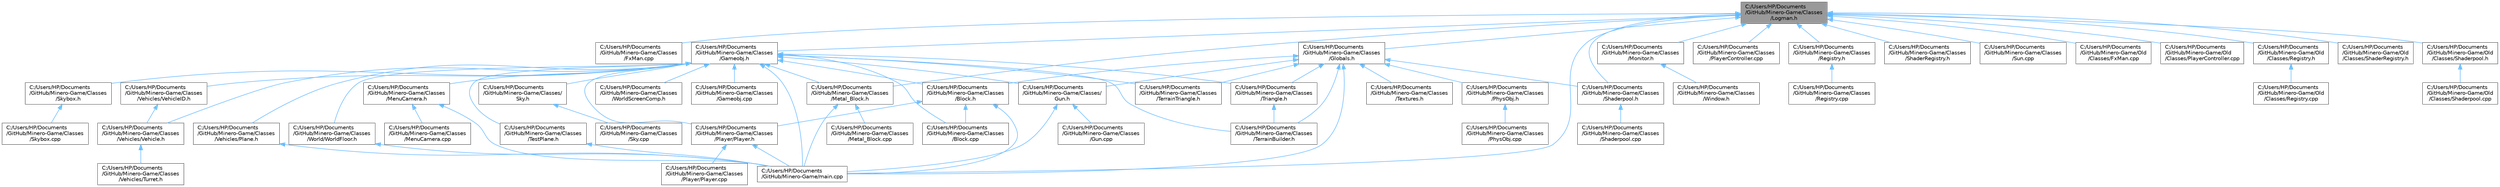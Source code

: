 digraph "C:/Users/HP/Documents/GitHub/Minero-Game/Classes/Logman.h"
{
 // LATEX_PDF_SIZE
  bgcolor="transparent";
  edge [fontname=Helvetica,fontsize=10,labelfontname=Helvetica,labelfontsize=10];
  node [fontname=Helvetica,fontsize=10,shape=box,height=0.2,width=0.4];
  Node1 [id="Node000001",label="C:/Users/HP/Documents\l/GitHub/Minero-Game/Classes\l/Logman.h",height=0.2,width=0.4,color="gray40", fillcolor="grey60", style="filled", fontcolor="black",tooltip=" "];
  Node1 -> Node2 [id="edge1_Node000001_Node000002",dir="back",color="steelblue1",style="solid",tooltip=" "];
  Node2 [id="Node000002",label="C:/Users/HP/Documents\l/GitHub/Minero-Game/Classes\l/FxMan.cpp",height=0.2,width=0.4,color="grey40", fillcolor="white", style="filled",URL="$_classes_2_fx_man_8cpp.html",tooltip=" "];
  Node1 -> Node3 [id="edge2_Node000001_Node000003",dir="back",color="steelblue1",style="solid",tooltip=" "];
  Node3 [id="Node000003",label="C:/Users/HP/Documents\l/GitHub/Minero-Game/Classes\l/Gameobj.h",height=0.2,width=0.4,color="grey40", fillcolor="white", style="filled",URL="$_classes_2_gameobj_8h.html",tooltip=" "];
  Node3 -> Node4 [id="edge3_Node000003_Node000004",dir="back",color="steelblue1",style="solid",tooltip=" "];
  Node4 [id="Node000004",label="C:/Users/HP/Documents\l/GitHub/Minero-Game/Classes\l/Block.cpp",height=0.2,width=0.4,color="grey40", fillcolor="white", style="filled",URL="$_classes_2_block_8cpp.html",tooltip=" "];
  Node3 -> Node5 [id="edge4_Node000003_Node000005",dir="back",color="steelblue1",style="solid",tooltip=" "];
  Node5 [id="Node000005",label="C:/Users/HP/Documents\l/GitHub/Minero-Game/Classes\l/Block.h",height=0.2,width=0.4,color="grey40", fillcolor="white", style="filled",URL="$_classes_2_block_8h.html",tooltip=" "];
  Node5 -> Node4 [id="edge5_Node000005_Node000004",dir="back",color="steelblue1",style="solid",tooltip=" "];
  Node5 -> Node6 [id="edge6_Node000005_Node000006",dir="back",color="steelblue1",style="solid",tooltip=" "];
  Node6 [id="Node000006",label="C:/Users/HP/Documents\l/GitHub/Minero-Game/Classes\l/Player/Player.h",height=0.2,width=0.4,color="grey40", fillcolor="white", style="filled",URL="$_classes_2_player_2_player_8h.html",tooltip=" "];
  Node6 -> Node7 [id="edge7_Node000006_Node000007",dir="back",color="steelblue1",style="solid",tooltip=" "];
  Node7 [id="Node000007",label="C:/Users/HP/Documents\l/GitHub/Minero-Game/Classes\l/Player/Player.cpp",height=0.2,width=0.4,color="grey40", fillcolor="white", style="filled",URL="$_classes_2_player_2_player_8cpp.html",tooltip=" "];
  Node6 -> Node8 [id="edge8_Node000006_Node000008",dir="back",color="steelblue1",style="solid",tooltip=" "];
  Node8 [id="Node000008",label="C:/Users/HP/Documents\l/GitHub/Minero-Game/main.cpp",height=0.2,width=0.4,color="grey40", fillcolor="white", style="filled",URL="$main_8cpp.html",tooltip=" "];
  Node5 -> Node8 [id="edge9_Node000005_Node000008",dir="back",color="steelblue1",style="solid",tooltip=" "];
  Node3 -> Node9 [id="edge10_Node000003_Node000009",dir="back",color="steelblue1",style="solid",tooltip=" "];
  Node9 [id="Node000009",label="C:/Users/HP/Documents\l/GitHub/Minero-Game/Classes\l/Gameobj.cpp",height=0.2,width=0.4,color="grey40", fillcolor="white", style="filled",URL="$_classes_2_gameobj_8cpp.html",tooltip=" "];
  Node3 -> Node10 [id="edge11_Node000003_Node000010",dir="back",color="steelblue1",style="solid",tooltip=" "];
  Node10 [id="Node000010",label="C:/Users/HP/Documents\l/GitHub/Minero-Game/Classes/\lGun.h",height=0.2,width=0.4,color="grey40", fillcolor="white", style="filled",URL="$_classes_2_gun_8h.html",tooltip=" "];
  Node10 -> Node11 [id="edge12_Node000010_Node000011",dir="back",color="steelblue1",style="solid",tooltip=" "];
  Node11 [id="Node000011",label="C:/Users/HP/Documents\l/GitHub/Minero-Game/Classes\l/Gun.cpp",height=0.2,width=0.4,color="grey40", fillcolor="white", style="filled",URL="$_classes_2_gun_8cpp.html",tooltip=" "];
  Node10 -> Node8 [id="edge13_Node000010_Node000008",dir="back",color="steelblue1",style="solid",tooltip=" "];
  Node3 -> Node12 [id="edge14_Node000003_Node000012",dir="back",color="steelblue1",style="solid",tooltip=" "];
  Node12 [id="Node000012",label="C:/Users/HP/Documents\l/GitHub/Minero-Game/Classes\l/MenuCamera.h",height=0.2,width=0.4,color="grey40", fillcolor="white", style="filled",URL="$_classes_2_menu_camera_8h.html",tooltip=" "];
  Node12 -> Node13 [id="edge15_Node000012_Node000013",dir="back",color="steelblue1",style="solid",tooltip=" "];
  Node13 [id="Node000013",label="C:/Users/HP/Documents\l/GitHub/Minero-Game/Classes\l/MenuCamera.cpp",height=0.2,width=0.4,color="grey40", fillcolor="white", style="filled",URL="$_classes_2_menu_camera_8cpp.html",tooltip=" "];
  Node12 -> Node8 [id="edge16_Node000012_Node000008",dir="back",color="steelblue1",style="solid",tooltip=" "];
  Node3 -> Node14 [id="edge17_Node000003_Node000014",dir="back",color="steelblue1",style="solid",tooltip=" "];
  Node14 [id="Node000014",label="C:/Users/HP/Documents\l/GitHub/Minero-Game/Classes\l/Metal_Block.h",height=0.2,width=0.4,color="grey40", fillcolor="white", style="filled",URL="$_classes_2_metal___block_8h.html",tooltip=" "];
  Node14 -> Node15 [id="edge18_Node000014_Node000015",dir="back",color="steelblue1",style="solid",tooltip=" "];
  Node15 [id="Node000015",label="C:/Users/HP/Documents\l/GitHub/Minero-Game/Classes\l/Metal_Block.cpp",height=0.2,width=0.4,color="grey40", fillcolor="white", style="filled",URL="$_classes_2_metal___block_8cpp.html",tooltip=" "];
  Node14 -> Node8 [id="edge19_Node000014_Node000008",dir="back",color="steelblue1",style="solid",tooltip=" "];
  Node3 -> Node6 [id="edge20_Node000003_Node000006",dir="back",color="steelblue1",style="solid",tooltip=" "];
  Node3 -> Node16 [id="edge21_Node000003_Node000016",dir="back",color="steelblue1",style="solid",tooltip=" "];
  Node16 [id="Node000016",label="C:/Users/HP/Documents\l/GitHub/Minero-Game/Classes/\lSky.h",height=0.2,width=0.4,color="grey40", fillcolor="white", style="filled",URL="$_classes_2_sky_8h.html",tooltip=" "];
  Node16 -> Node17 [id="edge22_Node000016_Node000017",dir="back",color="steelblue1",style="solid",tooltip=" "];
  Node17 [id="Node000017",label="C:/Users/HP/Documents\l/GitHub/Minero-Game/Classes\l/Sky.cpp",height=0.2,width=0.4,color="grey40", fillcolor="white", style="filled",URL="$_classes_2_sky_8cpp.html",tooltip=" "];
  Node3 -> Node18 [id="edge23_Node000003_Node000018",dir="back",color="steelblue1",style="solid",tooltip=" "];
  Node18 [id="Node000018",label="C:/Users/HP/Documents\l/GitHub/Minero-Game/Classes\l/Skybox.h",height=0.2,width=0.4,color="grey40", fillcolor="white", style="filled",URL="$_classes_2_skybox_8h.html",tooltip=" "];
  Node18 -> Node19 [id="edge24_Node000018_Node000019",dir="back",color="steelblue1",style="solid",tooltip=" "];
  Node19 [id="Node000019",label="C:/Users/HP/Documents\l/GitHub/Minero-Game/Classes\l/Skybox.cpp",height=0.2,width=0.4,color="grey40", fillcolor="white", style="filled",URL="$_classes_2_skybox_8cpp.html",tooltip=" "];
  Node3 -> Node20 [id="edge25_Node000003_Node000020",dir="back",color="steelblue1",style="solid",tooltip=" "];
  Node20 [id="Node000020",label="C:/Users/HP/Documents\l/GitHub/Minero-Game/Classes\l/TerrainBuilder.h",height=0.2,width=0.4,color="grey40", fillcolor="white", style="filled",URL="$_classes_2_terrain_builder_8h.html",tooltip=" "];
  Node3 -> Node21 [id="edge26_Node000003_Node000021",dir="back",color="steelblue1",style="solid",tooltip=" "];
  Node21 [id="Node000021",label="C:/Users/HP/Documents\l/GitHub/Minero-Game/Classes\l/TerrainTriangle.h",height=0.2,width=0.4,color="grey40", fillcolor="white", style="filled",URL="$_classes_2_terrain_triangle_8h.html",tooltip=" "];
  Node3 -> Node22 [id="edge27_Node000003_Node000022",dir="back",color="steelblue1",style="solid",tooltip=" "];
  Node22 [id="Node000022",label="C:/Users/HP/Documents\l/GitHub/Minero-Game/Classes\l/TestPlane.h",height=0.2,width=0.4,color="grey40", fillcolor="white", style="filled",URL="$_classes_2_test_plane_8h.html",tooltip=" "];
  Node22 -> Node8 [id="edge28_Node000022_Node000008",dir="back",color="steelblue1",style="solid",tooltip=" "];
  Node3 -> Node23 [id="edge29_Node000003_Node000023",dir="back",color="steelblue1",style="solid",tooltip=" "];
  Node23 [id="Node000023",label="C:/Users/HP/Documents\l/GitHub/Minero-Game/Classes\l/Triangle.h",height=0.2,width=0.4,color="grey40", fillcolor="white", style="filled",URL="$_classes_2_triangle_8h.html",tooltip=" "];
  Node23 -> Node20 [id="edge30_Node000023_Node000020",dir="back",color="steelblue1",style="solid",tooltip=" "];
  Node3 -> Node24 [id="edge31_Node000003_Node000024",dir="back",color="steelblue1",style="solid",tooltip=" "];
  Node24 [id="Node000024",label="C:/Users/HP/Documents\l/GitHub/Minero-Game/Classes\l/Vehicles/Plane.h",height=0.2,width=0.4,color="grey40", fillcolor="white", style="filled",URL="$_classes_2_vehicles_2_plane_8h.html",tooltip=" "];
  Node24 -> Node8 [id="edge32_Node000024_Node000008",dir="back",color="steelblue1",style="solid",tooltip=" "];
  Node3 -> Node25 [id="edge33_Node000003_Node000025",dir="back",color="steelblue1",style="solid",tooltip=" "];
  Node25 [id="Node000025",label="C:/Users/HP/Documents\l/GitHub/Minero-Game/Classes\l/Vehicles/Vehicle.h",height=0.2,width=0.4,color="grey40", fillcolor="white", style="filled",URL="$_classes_2_vehicles_2_vehicle_8h.html",tooltip=" "];
  Node25 -> Node26 [id="edge34_Node000025_Node000026",dir="back",color="steelblue1",style="solid",tooltip=" "];
  Node26 [id="Node000026",label="C:/Users/HP/Documents\l/GitHub/Minero-Game/Classes\l/Vehicles/Turret.h",height=0.2,width=0.4,color="grey40", fillcolor="white", style="filled",URL="$_classes_2_vehicles_2_turret_8h.html",tooltip=" "];
  Node3 -> Node27 [id="edge35_Node000003_Node000027",dir="back",color="steelblue1",style="solid",tooltip=" "];
  Node27 [id="Node000027",label="C:/Users/HP/Documents\l/GitHub/Minero-Game/Classes\l/Vehicles/VehicleID.h",height=0.2,width=0.4,color="grey40", fillcolor="white", style="filled",URL="$_classes_2_vehicles_2_vehicle_i_d_8h.html",tooltip=" "];
  Node27 -> Node25 [id="edge36_Node000027_Node000025",dir="back",color="steelblue1",style="solid",tooltip=" "];
  Node3 -> Node28 [id="edge37_Node000003_Node000028",dir="back",color="steelblue1",style="solid",tooltip=" "];
  Node28 [id="Node000028",label="C:/Users/HP/Documents\l/GitHub/Minero-Game/Classes\l/World/WorldFloor.h",height=0.2,width=0.4,color="grey40", fillcolor="white", style="filled",URL="$_classes_2_world_2_world_floor_8h.html",tooltip=" "];
  Node28 -> Node8 [id="edge38_Node000028_Node000008",dir="back",color="steelblue1",style="solid",tooltip=" "];
  Node3 -> Node29 [id="edge39_Node000003_Node000029",dir="back",color="steelblue1",style="solid",tooltip=" "];
  Node29 [id="Node000029",label="C:/Users/HP/Documents\l/GitHub/Minero-Game/Classes\l/WorldScreenComp.h",height=0.2,width=0.4,color="grey40", fillcolor="white", style="filled",URL="$_classes_2_world_screen_comp_8h.html",tooltip=" "];
  Node3 -> Node8 [id="edge40_Node000003_Node000008",dir="back",color="steelblue1",style="solid",tooltip=" "];
  Node1 -> Node30 [id="edge41_Node000001_Node000030",dir="back",color="steelblue1",style="solid",tooltip=" "];
  Node30 [id="Node000030",label="C:/Users/HP/Documents\l/GitHub/Minero-Game/Classes\l/Globals.h",height=0.2,width=0.4,color="grey40", fillcolor="white", style="filled",URL="$_classes_2_globals_8h.html",tooltip=" "];
  Node30 -> Node5 [id="edge42_Node000030_Node000005",dir="back",color="steelblue1",style="solid",tooltip=" "];
  Node30 -> Node10 [id="edge43_Node000030_Node000010",dir="back",color="steelblue1",style="solid",tooltip=" "];
  Node30 -> Node31 [id="edge44_Node000030_Node000031",dir="back",color="steelblue1",style="solid",tooltip=" "];
  Node31 [id="Node000031",label="C:/Users/HP/Documents\l/GitHub/Minero-Game/Classes\l/PhysObj.h",height=0.2,width=0.4,color="grey40", fillcolor="white", style="filled",URL="$_classes_2_phys_obj_8h.html",tooltip=" "];
  Node31 -> Node32 [id="edge45_Node000031_Node000032",dir="back",color="steelblue1",style="solid",tooltip=" "];
  Node32 [id="Node000032",label="C:/Users/HP/Documents\l/GitHub/Minero-Game/Classes\l/PhysObj.cpp",height=0.2,width=0.4,color="grey40", fillcolor="white", style="filled",URL="$_classes_2_phys_obj_8cpp.html",tooltip=" "];
  Node30 -> Node33 [id="edge46_Node000030_Node000033",dir="back",color="steelblue1",style="solid",tooltip=" "];
  Node33 [id="Node000033",label="C:/Users/HP/Documents\l/GitHub/Minero-Game/Classes\l/Shaderpool.h",height=0.2,width=0.4,color="grey40", fillcolor="white", style="filled",URL="$_classes_2_shaderpool_8h.html",tooltip=" "];
  Node33 -> Node34 [id="edge47_Node000033_Node000034",dir="back",color="steelblue1",style="solid",tooltip=" "];
  Node34 [id="Node000034",label="C:/Users/HP/Documents\l/GitHub/Minero-Game/Classes\l/Shaderpool.cpp",height=0.2,width=0.4,color="grey40", fillcolor="white", style="filled",URL="$_classes_2_shaderpool_8cpp.html",tooltip=" "];
  Node30 -> Node20 [id="edge48_Node000030_Node000020",dir="back",color="steelblue1",style="solid",tooltip=" "];
  Node30 -> Node21 [id="edge49_Node000030_Node000021",dir="back",color="steelblue1",style="solid",tooltip=" "];
  Node30 -> Node35 [id="edge50_Node000030_Node000035",dir="back",color="steelblue1",style="solid",tooltip=" "];
  Node35 [id="Node000035",label="C:/Users/HP/Documents\l/GitHub/Minero-Game/Classes\l/Textures.h",height=0.2,width=0.4,color="grey40", fillcolor="white", style="filled",URL="$_classes_2_textures_8h.html",tooltip=" "];
  Node30 -> Node23 [id="edge51_Node000030_Node000023",dir="back",color="steelblue1",style="solid",tooltip=" "];
  Node30 -> Node8 [id="edge52_Node000030_Node000008",dir="back",color="steelblue1",style="solid",tooltip=" "];
  Node1 -> Node14 [id="edge53_Node000001_Node000014",dir="back",color="steelblue1",style="solid",tooltip=" "];
  Node1 -> Node36 [id="edge54_Node000001_Node000036",dir="back",color="steelblue1",style="solid",tooltip=" "];
  Node36 [id="Node000036",label="C:/Users/HP/Documents\l/GitHub/Minero-Game/Classes\l/Monitor.h",height=0.2,width=0.4,color="grey40", fillcolor="white", style="filled",URL="$_monitor_8h.html",tooltip=" "];
  Node36 -> Node37 [id="edge55_Node000036_Node000037",dir="back",color="steelblue1",style="solid",tooltip=" "];
  Node37 [id="Node000037",label="C:/Users/HP/Documents\l/GitHub/Minero-Game/Classes\l/Window.h",height=0.2,width=0.4,color="grey40", fillcolor="white", style="filled",URL="$_window_8h.html",tooltip=" "];
  Node1 -> Node38 [id="edge56_Node000001_Node000038",dir="back",color="steelblue1",style="solid",tooltip=" "];
  Node38 [id="Node000038",label="C:/Users/HP/Documents\l/GitHub/Minero-Game/Classes\l/PlayerController.cpp",height=0.2,width=0.4,color="grey40", fillcolor="white", style="filled",URL="$_classes_2_player_controller_8cpp.html",tooltip=" "];
  Node1 -> Node39 [id="edge57_Node000001_Node000039",dir="back",color="steelblue1",style="solid",tooltip=" "];
  Node39 [id="Node000039",label="C:/Users/HP/Documents\l/GitHub/Minero-Game/Classes\l/Registry.h",height=0.2,width=0.4,color="grey40", fillcolor="white", style="filled",URL="$_classes_2_registry_8h.html",tooltip=" "];
  Node39 -> Node40 [id="edge58_Node000039_Node000040",dir="back",color="steelblue1",style="solid",tooltip=" "];
  Node40 [id="Node000040",label="C:/Users/HP/Documents\l/GitHub/Minero-Game/Classes\l/Registry.cpp",height=0.2,width=0.4,color="grey40", fillcolor="white", style="filled",URL="$_classes_2_registry_8cpp.html",tooltip=" "];
  Node1 -> Node41 [id="edge59_Node000001_Node000041",dir="back",color="steelblue1",style="solid",tooltip=" "];
  Node41 [id="Node000041",label="C:/Users/HP/Documents\l/GitHub/Minero-Game/Classes\l/ShaderRegistry.h",height=0.2,width=0.4,color="grey40", fillcolor="white", style="filled",URL="$_classes_2_shader_registry_8h.html",tooltip=" "];
  Node1 -> Node33 [id="edge60_Node000001_Node000033",dir="back",color="steelblue1",style="solid",tooltip=" "];
  Node1 -> Node42 [id="edge61_Node000001_Node000042",dir="back",color="steelblue1",style="solid",tooltip=" "];
  Node42 [id="Node000042",label="C:/Users/HP/Documents\l/GitHub/Minero-Game/Classes\l/Sun.cpp",height=0.2,width=0.4,color="grey40", fillcolor="white", style="filled",URL="$_classes_2_sun_8cpp.html",tooltip=" "];
  Node1 -> Node43 [id="edge62_Node000001_Node000043",dir="back",color="steelblue1",style="solid",tooltip=" "];
  Node43 [id="Node000043",label="C:/Users/HP/Documents\l/GitHub/Minero-Game/Old\l/Classes/FxMan.cpp",height=0.2,width=0.4,color="grey40", fillcolor="white", style="filled",URL="$_old_2_classes_2_fx_man_8cpp.html",tooltip=" "];
  Node1 -> Node44 [id="edge63_Node000001_Node000044",dir="back",color="steelblue1",style="solid",tooltip=" "];
  Node44 [id="Node000044",label="C:/Users/HP/Documents\l/GitHub/Minero-Game/Old\l/Classes/PlayerController.cpp",height=0.2,width=0.4,color="grey40", fillcolor="white", style="filled",URL="$_old_2_classes_2_player_controller_8cpp.html",tooltip=" "];
  Node1 -> Node45 [id="edge64_Node000001_Node000045",dir="back",color="steelblue1",style="solid",tooltip=" "];
  Node45 [id="Node000045",label="C:/Users/HP/Documents\l/GitHub/Minero-Game/Old\l/Classes/Registry.h",height=0.2,width=0.4,color="grey40", fillcolor="white", style="filled",URL="$_old_2_classes_2_registry_8h.html",tooltip=" "];
  Node45 -> Node46 [id="edge65_Node000045_Node000046",dir="back",color="steelblue1",style="solid",tooltip=" "];
  Node46 [id="Node000046",label="C:/Users/HP/Documents\l/GitHub/Minero-Game/Old\l/Classes/Registry.cpp",height=0.2,width=0.4,color="grey40", fillcolor="white", style="filled",URL="$_old_2_classes_2_registry_8cpp.html",tooltip=" "];
  Node1 -> Node47 [id="edge66_Node000001_Node000047",dir="back",color="steelblue1",style="solid",tooltip=" "];
  Node47 [id="Node000047",label="C:/Users/HP/Documents\l/GitHub/Minero-Game/Old\l/Classes/ShaderRegistry.h",height=0.2,width=0.4,color="grey40", fillcolor="white", style="filled",URL="$_old_2_classes_2_shader_registry_8h.html",tooltip=" "];
  Node1 -> Node48 [id="edge67_Node000001_Node000048",dir="back",color="steelblue1",style="solid",tooltip=" "];
  Node48 [id="Node000048",label="C:/Users/HP/Documents\l/GitHub/Minero-Game/Old\l/Classes/Shaderpool.h",height=0.2,width=0.4,color="grey40", fillcolor="white", style="filled",URL="$_old_2_classes_2_shaderpool_8h.html",tooltip=" "];
  Node48 -> Node49 [id="edge68_Node000048_Node000049",dir="back",color="steelblue1",style="solid",tooltip=" "];
  Node49 [id="Node000049",label="C:/Users/HP/Documents\l/GitHub/Minero-Game/Old\l/Classes/Shaderpool.cpp",height=0.2,width=0.4,color="grey40", fillcolor="white", style="filled",URL="$_old_2_classes_2_shaderpool_8cpp.html",tooltip=" "];
  Node1 -> Node8 [id="edge69_Node000001_Node000008",dir="back",color="steelblue1",style="solid",tooltip=" "];
}
